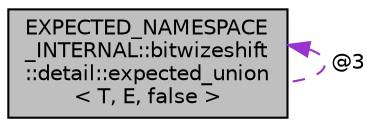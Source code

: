 digraph "EXPECTED_NAMESPACE_INTERNAL::bitwizeshift::detail::expected_union&lt; T, E, false &gt;"
{
  edge [fontname="Helvetica",fontsize="10",labelfontname="Helvetica",labelfontsize="10"];
  node [fontname="Helvetica",fontsize="10",shape=record];
  Node1 [label="EXPECTED_NAMESPACE\l_INTERNAL::bitwizeshift\l::detail::expected_union\l\< T, E, false \>",height=0.2,width=0.4,color="black", fillcolor="grey75", style="filled", fontcolor="black"];
  Node1 -> Node1 [dir="back",color="darkorchid3",fontsize="10",style="dashed",label=" @3" ,fontname="Helvetica"];
}
